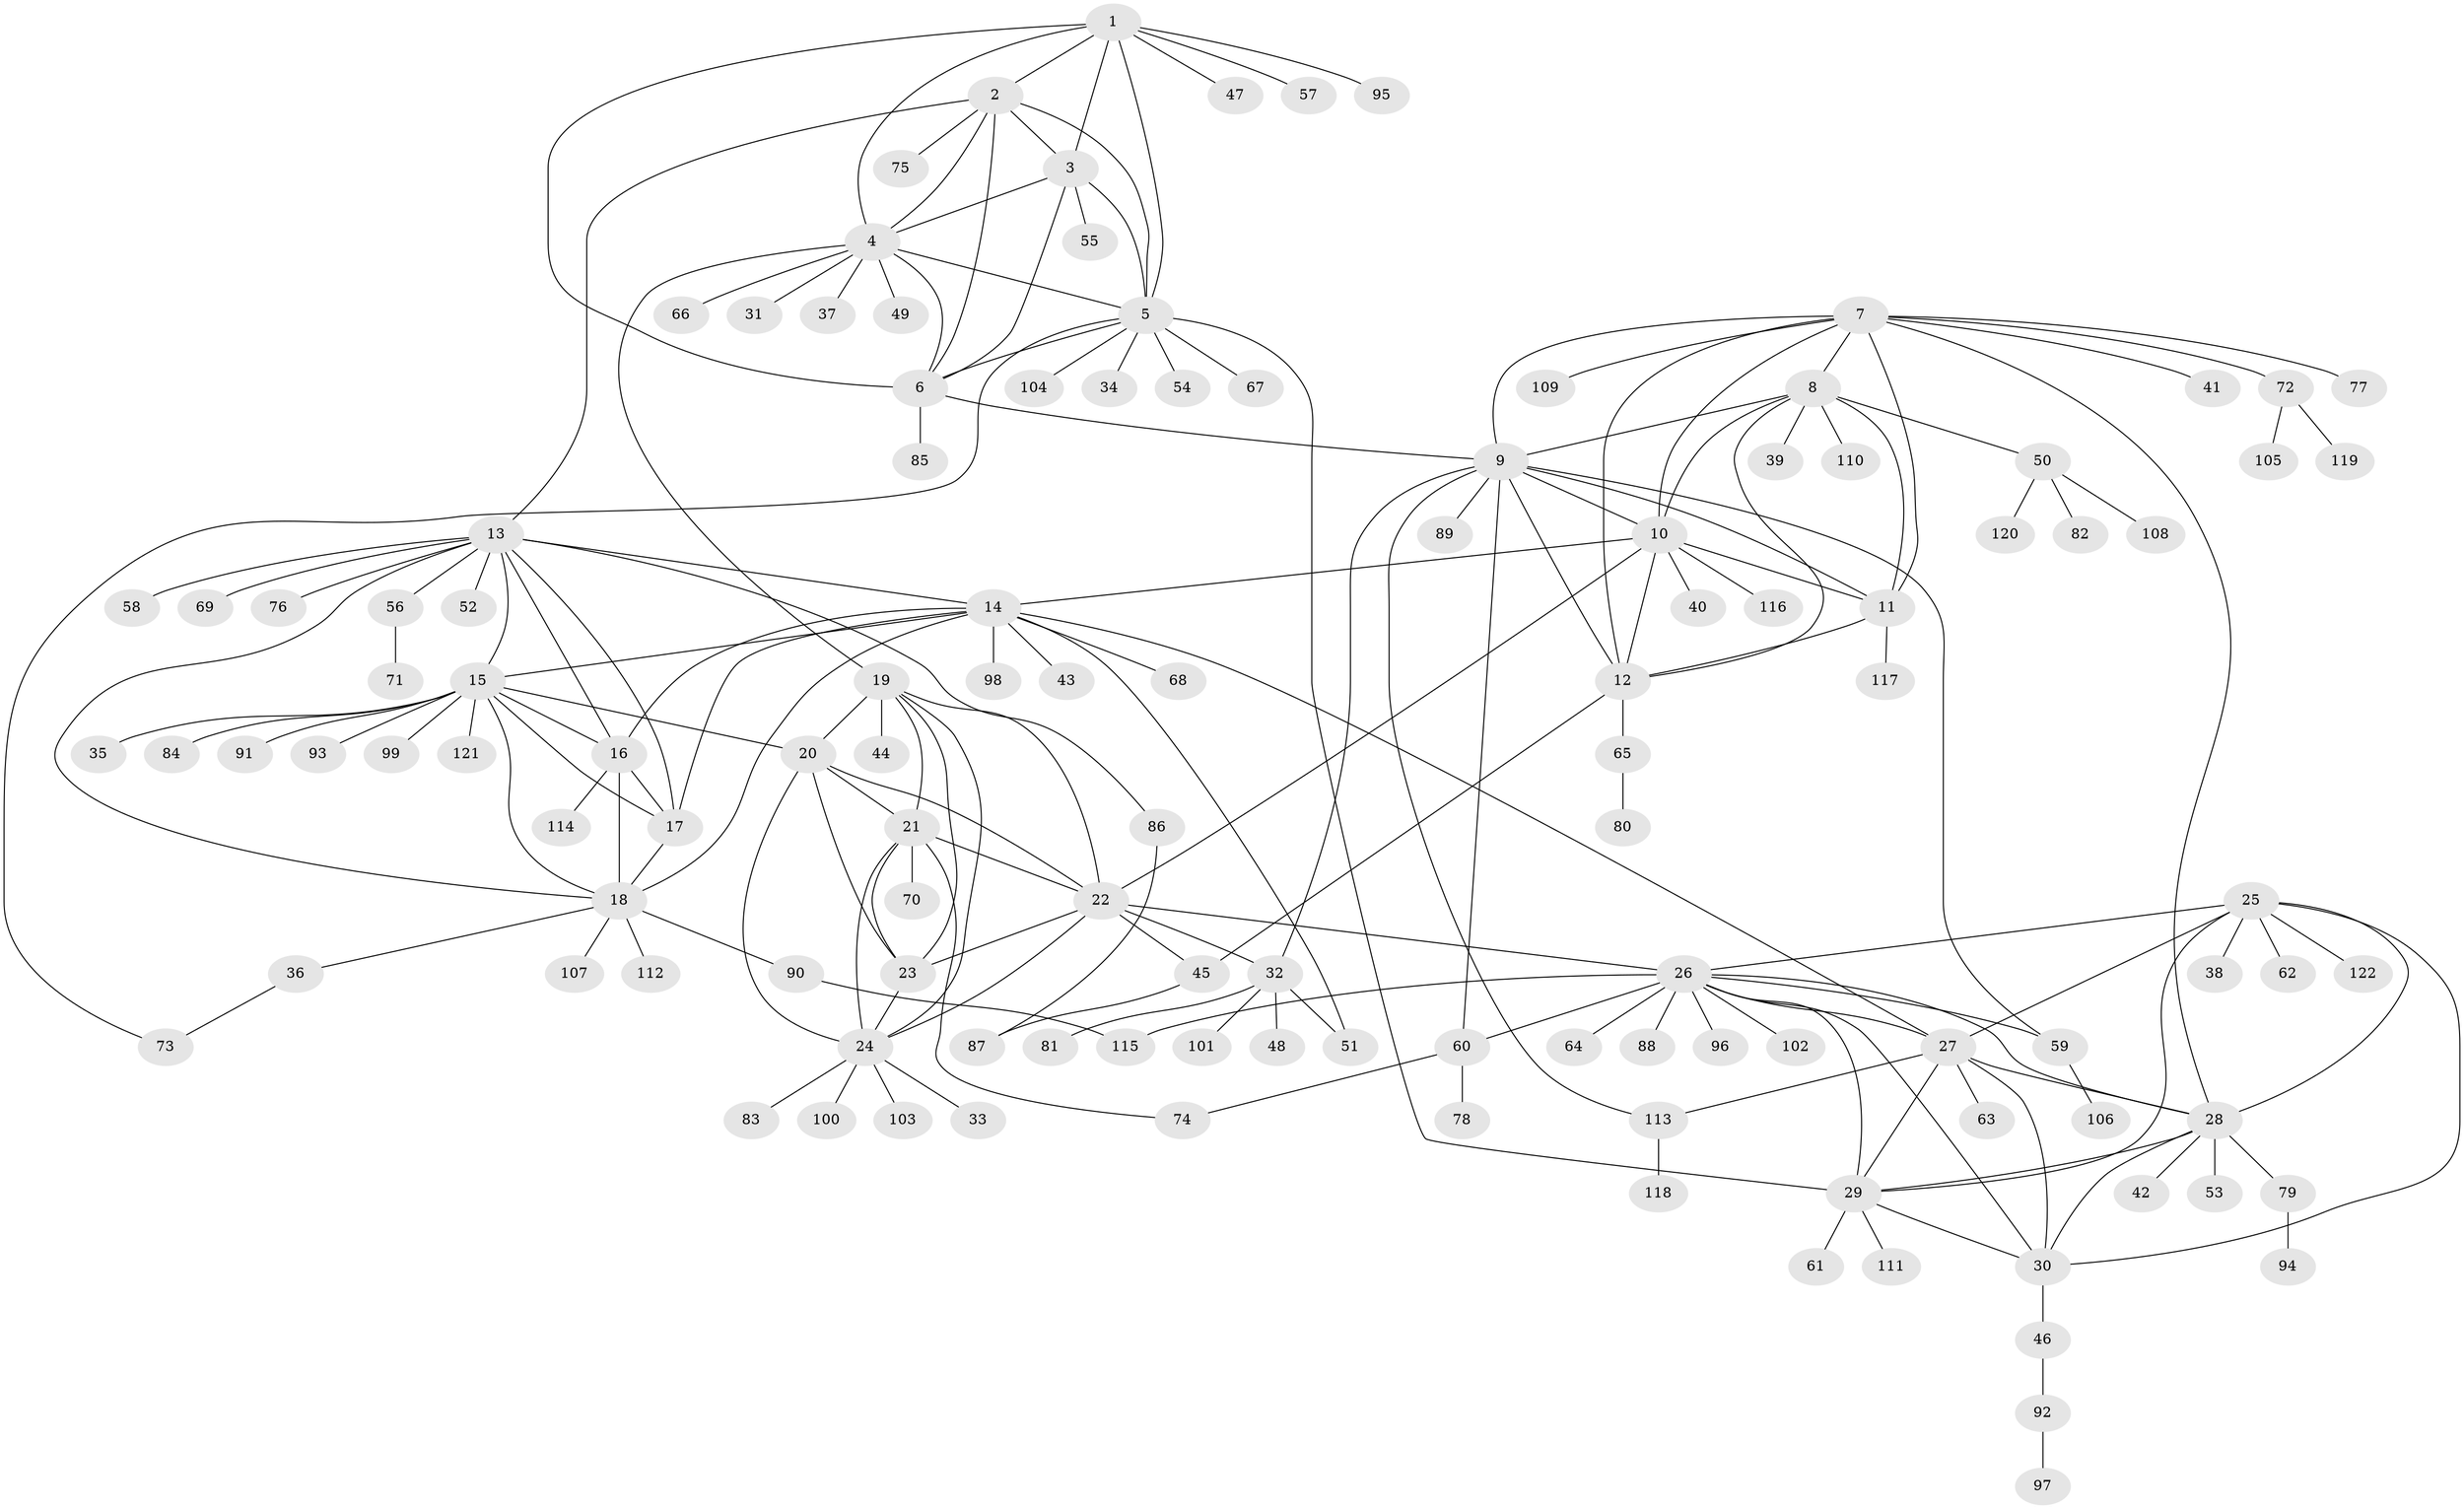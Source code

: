 // Generated by graph-tools (version 1.1) at 2025/37/03/09/25 02:37:17]
// undirected, 122 vertices, 187 edges
graph export_dot {
graph [start="1"]
  node [color=gray90,style=filled];
  1;
  2;
  3;
  4;
  5;
  6;
  7;
  8;
  9;
  10;
  11;
  12;
  13;
  14;
  15;
  16;
  17;
  18;
  19;
  20;
  21;
  22;
  23;
  24;
  25;
  26;
  27;
  28;
  29;
  30;
  31;
  32;
  33;
  34;
  35;
  36;
  37;
  38;
  39;
  40;
  41;
  42;
  43;
  44;
  45;
  46;
  47;
  48;
  49;
  50;
  51;
  52;
  53;
  54;
  55;
  56;
  57;
  58;
  59;
  60;
  61;
  62;
  63;
  64;
  65;
  66;
  67;
  68;
  69;
  70;
  71;
  72;
  73;
  74;
  75;
  76;
  77;
  78;
  79;
  80;
  81;
  82;
  83;
  84;
  85;
  86;
  87;
  88;
  89;
  90;
  91;
  92;
  93;
  94;
  95;
  96;
  97;
  98;
  99;
  100;
  101;
  102;
  103;
  104;
  105;
  106;
  107;
  108;
  109;
  110;
  111;
  112;
  113;
  114;
  115;
  116;
  117;
  118;
  119;
  120;
  121;
  122;
  1 -- 2;
  1 -- 3;
  1 -- 4;
  1 -- 5;
  1 -- 6;
  1 -- 47;
  1 -- 57;
  1 -- 95;
  2 -- 3;
  2 -- 4;
  2 -- 5;
  2 -- 6;
  2 -- 13;
  2 -- 75;
  3 -- 4;
  3 -- 5;
  3 -- 6;
  3 -- 55;
  4 -- 5;
  4 -- 6;
  4 -- 19;
  4 -- 31;
  4 -- 37;
  4 -- 49;
  4 -- 66;
  5 -- 6;
  5 -- 29;
  5 -- 34;
  5 -- 54;
  5 -- 67;
  5 -- 73;
  5 -- 104;
  6 -- 9;
  6 -- 85;
  7 -- 8;
  7 -- 9;
  7 -- 10;
  7 -- 11;
  7 -- 12;
  7 -- 28;
  7 -- 41;
  7 -- 72;
  7 -- 77;
  7 -- 109;
  8 -- 9;
  8 -- 10;
  8 -- 11;
  8 -- 12;
  8 -- 39;
  8 -- 50;
  8 -- 110;
  9 -- 10;
  9 -- 11;
  9 -- 12;
  9 -- 32;
  9 -- 59;
  9 -- 60;
  9 -- 89;
  9 -- 113;
  10 -- 11;
  10 -- 12;
  10 -- 14;
  10 -- 22;
  10 -- 40;
  10 -- 116;
  11 -- 12;
  11 -- 117;
  12 -- 45;
  12 -- 65;
  13 -- 14;
  13 -- 15;
  13 -- 16;
  13 -- 17;
  13 -- 18;
  13 -- 52;
  13 -- 56;
  13 -- 58;
  13 -- 69;
  13 -- 76;
  13 -- 86;
  14 -- 15;
  14 -- 16;
  14 -- 17;
  14 -- 18;
  14 -- 27;
  14 -- 43;
  14 -- 51;
  14 -- 68;
  14 -- 98;
  15 -- 16;
  15 -- 17;
  15 -- 18;
  15 -- 20;
  15 -- 35;
  15 -- 84;
  15 -- 91;
  15 -- 93;
  15 -- 99;
  15 -- 121;
  16 -- 17;
  16 -- 18;
  16 -- 114;
  17 -- 18;
  18 -- 36;
  18 -- 90;
  18 -- 107;
  18 -- 112;
  19 -- 20;
  19 -- 21;
  19 -- 22;
  19 -- 23;
  19 -- 24;
  19 -- 44;
  20 -- 21;
  20 -- 22;
  20 -- 23;
  20 -- 24;
  21 -- 22;
  21 -- 23;
  21 -- 24;
  21 -- 70;
  21 -- 74;
  22 -- 23;
  22 -- 24;
  22 -- 26;
  22 -- 32;
  22 -- 45;
  23 -- 24;
  24 -- 33;
  24 -- 83;
  24 -- 100;
  24 -- 103;
  25 -- 26;
  25 -- 27;
  25 -- 28;
  25 -- 29;
  25 -- 30;
  25 -- 38;
  25 -- 62;
  25 -- 122;
  26 -- 27;
  26 -- 28;
  26 -- 29;
  26 -- 30;
  26 -- 59;
  26 -- 60;
  26 -- 64;
  26 -- 88;
  26 -- 96;
  26 -- 102;
  26 -- 115;
  27 -- 28;
  27 -- 29;
  27 -- 30;
  27 -- 63;
  27 -- 113;
  28 -- 29;
  28 -- 30;
  28 -- 42;
  28 -- 53;
  28 -- 79;
  29 -- 30;
  29 -- 61;
  29 -- 111;
  30 -- 46;
  32 -- 48;
  32 -- 51;
  32 -- 81;
  32 -- 101;
  36 -- 73;
  45 -- 87;
  46 -- 92;
  50 -- 82;
  50 -- 108;
  50 -- 120;
  56 -- 71;
  59 -- 106;
  60 -- 74;
  60 -- 78;
  65 -- 80;
  72 -- 105;
  72 -- 119;
  79 -- 94;
  86 -- 87;
  90 -- 115;
  92 -- 97;
  113 -- 118;
}
